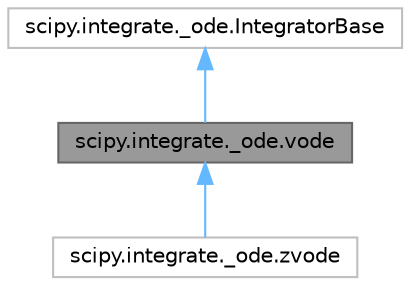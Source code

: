 digraph "scipy.integrate._ode.vode"
{
 // LATEX_PDF_SIZE
  bgcolor="transparent";
  edge [fontname=Helvetica,fontsize=10,labelfontname=Helvetica,labelfontsize=10];
  node [fontname=Helvetica,fontsize=10,shape=box,height=0.2,width=0.4];
  Node1 [id="Node000001",label="scipy.integrate._ode.vode",height=0.2,width=0.4,color="gray40", fillcolor="grey60", style="filled", fontcolor="black",tooltip=" "];
  Node2 -> Node1 [id="edge3_Node000001_Node000002",dir="back",color="steelblue1",style="solid",tooltip=" "];
  Node2 [id="Node000002",label="scipy.integrate._ode.IntegratorBase",height=0.2,width=0.4,color="grey75", fillcolor="white", style="filled",URL="$d3/dff/classscipy_1_1integrate_1_1__ode_1_1IntegratorBase.html",tooltip=" "];
  Node1 -> Node3 [id="edge4_Node000001_Node000003",dir="back",color="steelblue1",style="solid",tooltip=" "];
  Node3 [id="Node000003",label="scipy.integrate._ode.zvode",height=0.2,width=0.4,color="grey75", fillcolor="white", style="filled",URL="$d2/d7a/classscipy_1_1integrate_1_1__ode_1_1zvode.html",tooltip=" "];
}

